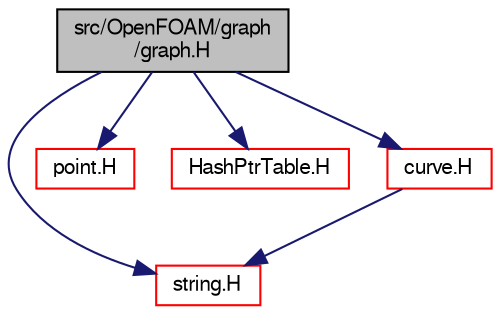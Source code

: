 digraph "src/OpenFOAM/graph/graph.H"
{
  bgcolor="transparent";
  edge [fontname="FreeSans",fontsize="10",labelfontname="FreeSans",labelfontsize="10"];
  node [fontname="FreeSans",fontsize="10",shape=record];
  Node0 [label="src/OpenFOAM/graph\l/graph.H",height=0.2,width=0.4,color="black", fillcolor="grey75", style="filled", fontcolor="black"];
  Node0 -> Node1 [color="midnightblue",fontsize="10",style="solid",fontname="FreeSans"];
  Node1 [label="string.H",height=0.2,width=0.4,color="red",URL="$a12638.html"];
  Node0 -> Node10 [color="midnightblue",fontsize="10",style="solid",fontname="FreeSans"];
  Node10 [label="point.H",height=0.2,width=0.4,color="red",URL="$a12059.html"];
  Node0 -> Node47 [color="midnightblue",fontsize="10",style="solid",fontname="FreeSans"];
  Node47 [label="HashPtrTable.H",height=0.2,width=0.4,color="red",URL="$a08462.html"];
  Node0 -> Node56 [color="midnightblue",fontsize="10",style="solid",fontname="FreeSans"];
  Node56 [label="curve.H",height=0.2,width=0.4,color="red",URL="$a10286.html"];
  Node56 -> Node1 [color="midnightblue",fontsize="10",style="solid",fontname="FreeSans"];
}
